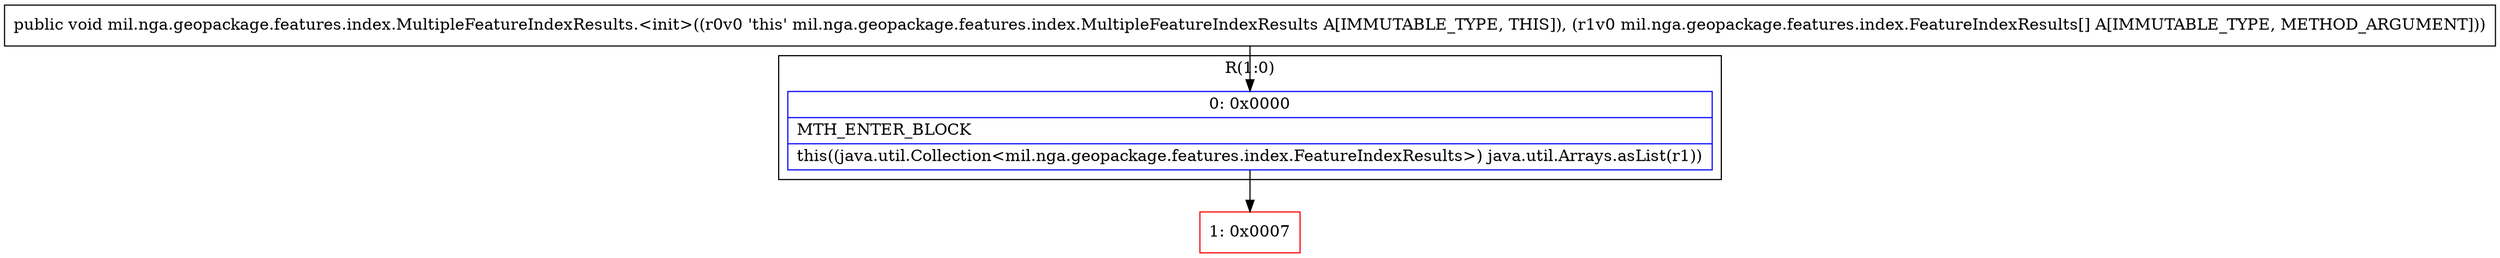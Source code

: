 digraph "CFG formil.nga.geopackage.features.index.MultipleFeatureIndexResults.\<init\>([Lmil\/nga\/geopackage\/features\/index\/FeatureIndexResults;)V" {
subgraph cluster_Region_1590747592 {
label = "R(1:0)";
node [shape=record,color=blue];
Node_0 [shape=record,label="{0\:\ 0x0000|MTH_ENTER_BLOCK\l|this((java.util.Collection\<mil.nga.geopackage.features.index.FeatureIndexResults\>) java.util.Arrays.asList(r1))\l}"];
}
Node_1 [shape=record,color=red,label="{1\:\ 0x0007}"];
MethodNode[shape=record,label="{public void mil.nga.geopackage.features.index.MultipleFeatureIndexResults.\<init\>((r0v0 'this' mil.nga.geopackage.features.index.MultipleFeatureIndexResults A[IMMUTABLE_TYPE, THIS]), (r1v0 mil.nga.geopackage.features.index.FeatureIndexResults[] A[IMMUTABLE_TYPE, METHOD_ARGUMENT])) }"];
MethodNode -> Node_0;
Node_0 -> Node_1;
}

